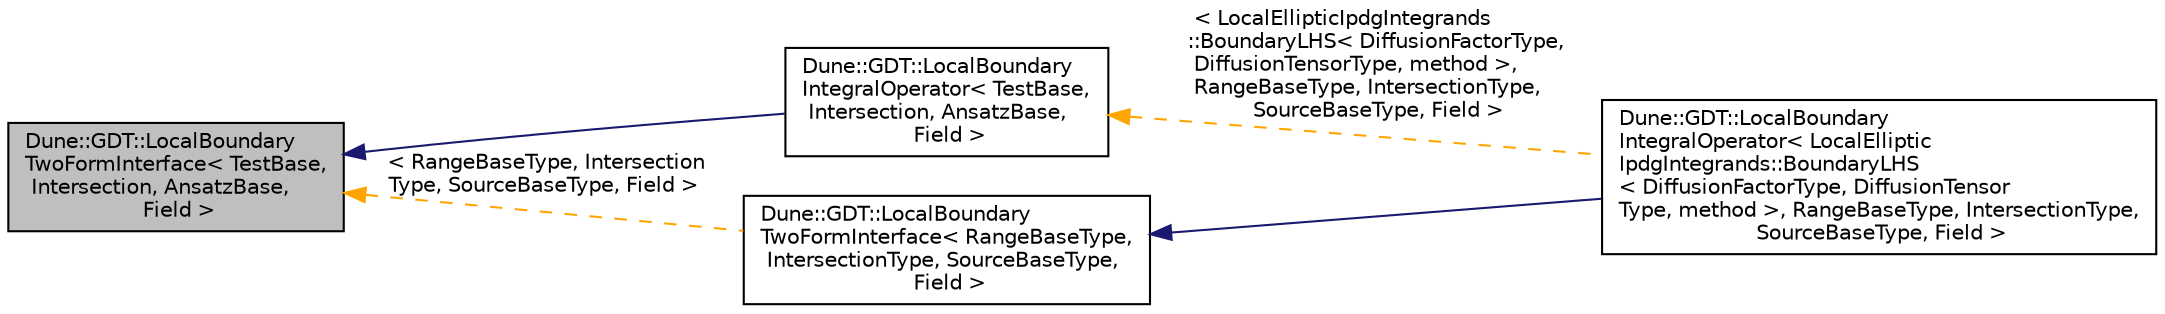 digraph "Dune::GDT::LocalBoundaryTwoFormInterface&lt; TestBase, Intersection, AnsatzBase, Field &gt;"
{
  edge [fontname="Helvetica",fontsize="10",labelfontname="Helvetica",labelfontsize="10"];
  node [fontname="Helvetica",fontsize="10",shape=record];
  rankdir="LR";
  Node1 [label="Dune::GDT::LocalBoundary\lTwoFormInterface\< TestBase,\l Intersection, AnsatzBase,\l Field \>",height=0.2,width=0.4,color="black", fillcolor="grey75", style="filled", fontcolor="black"];
  Node1 -> Node2 [dir="back",color="midnightblue",fontsize="10",style="solid",fontname="Helvetica"];
  Node2 [label="Dune::GDT::LocalBoundary\lIntegralOperator\< TestBase,\l Intersection, AnsatzBase,\l Field \>",height=0.2,width=0.4,color="black", fillcolor="white", style="filled",URL="$a00266.html"];
  Node2 -> Node3 [dir="back",color="orange",fontsize="10",style="dashed",label=" \< LocalEllipticIpdgIntegrands\l::BoundaryLHS\< DiffusionFactorType,\l DiffusionTensorType, method \>,\l RangeBaseType, IntersectionType,\l SourceBaseType, Field \>" ,fontname="Helvetica"];
  Node3 [label="Dune::GDT::LocalBoundary\lIntegralOperator\< LocalElliptic\lIpdgIntegrands::BoundaryLHS\l\< DiffusionFactorType, DiffusionTensor\lType, method \>, RangeBaseType, IntersectionType,\l SourceBaseType, Field \>",height=0.2,width=0.4,color="black", fillcolor="white", style="filled",URL="$a00266.html"];
  Node1 -> Node4 [dir="back",color="orange",fontsize="10",style="dashed",label=" \< RangeBaseType, Intersection\lType, SourceBaseType, Field \>" ,fontname="Helvetica"];
  Node4 [label="Dune::GDT::LocalBoundary\lTwoFormInterface\< RangeBaseType,\l IntersectionType, SourceBaseType,\l Field \>",height=0.2,width=0.4,color="black", fillcolor="white", style="filled",URL="$a00271.html"];
  Node4 -> Node3 [dir="back",color="midnightblue",fontsize="10",style="solid",fontname="Helvetica"];
}
